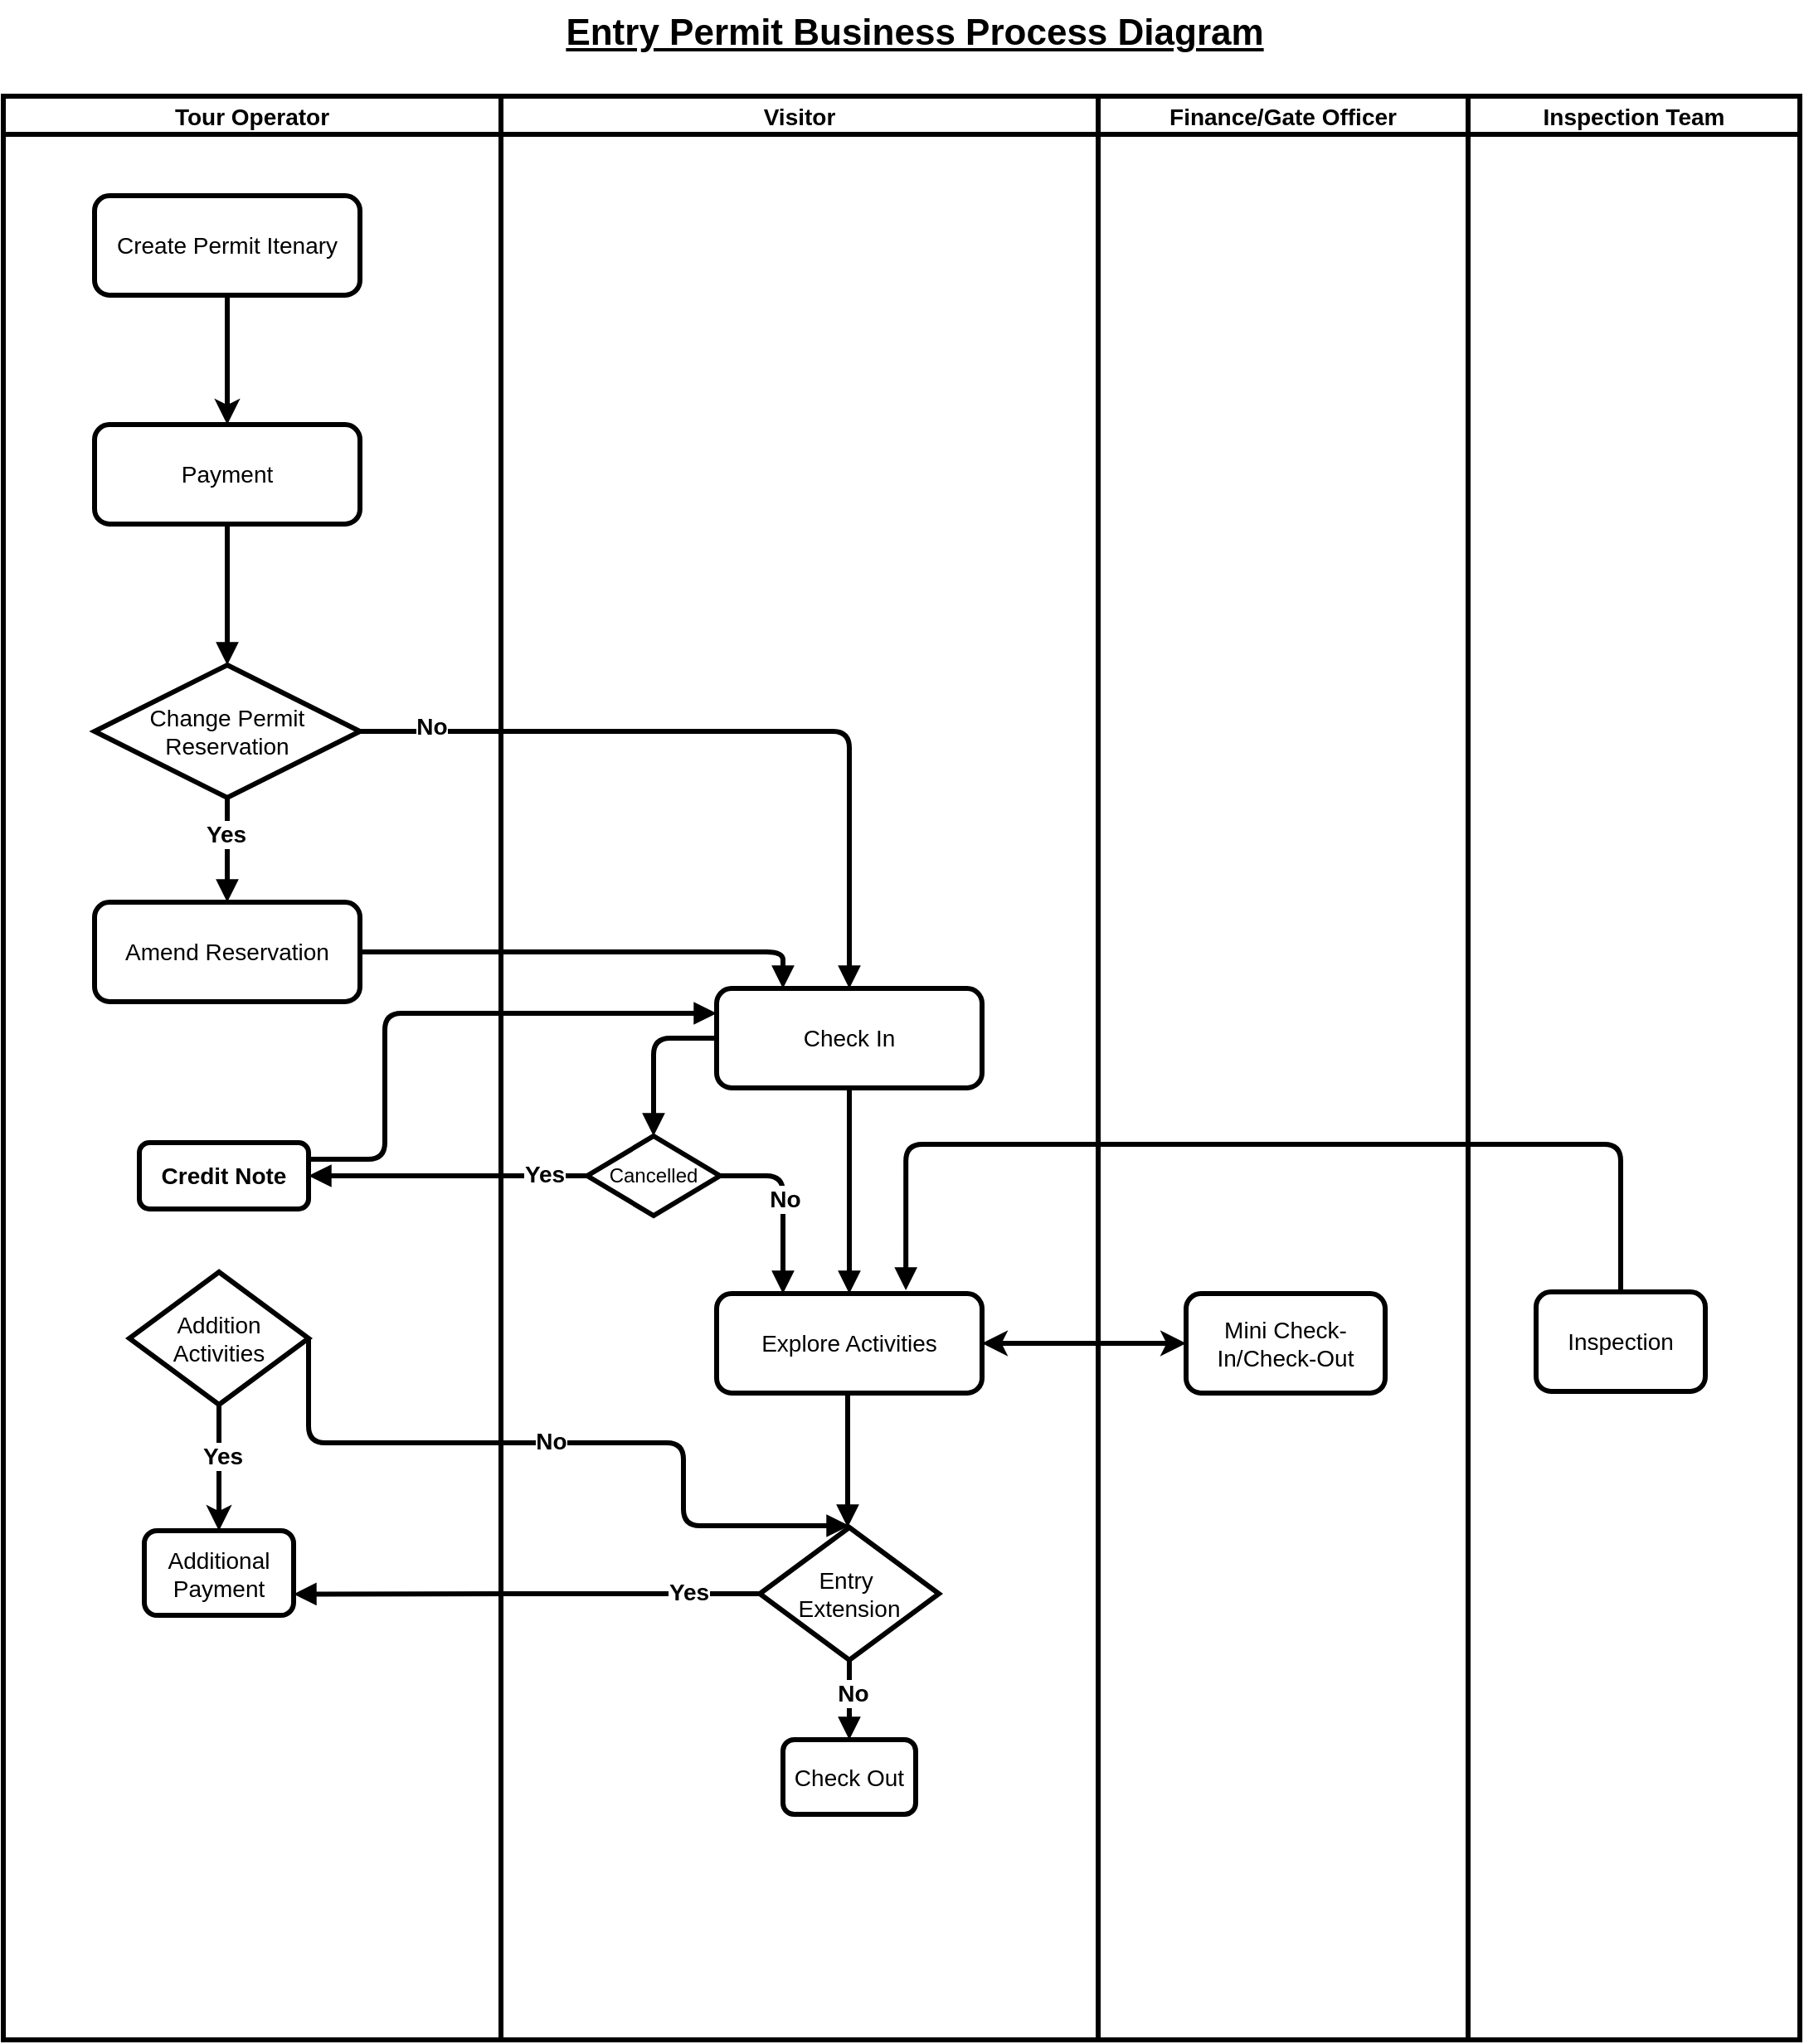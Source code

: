 <mxfile version="27.1.0">
  <diagram id="swimlane" name="Swimlane-Entry Permit">
    <mxGraphModel dx="1289" dy="908" grid="1" gridSize="10" guides="1" tooltips="1" connect="1" arrows="1" fold="1" page="1" pageScale="1" pageWidth="827" pageHeight="1169" math="0" shadow="0">
      <root>
        <mxCell id="0" />
        <mxCell id="1" parent="0" />
        <mxCell id="2" value="Tour Operator" style="swimlane;strokeWidth=3;fontSize=14;" parent="1" vertex="1">
          <mxGeometry x="-50" y="118" width="300" height="1172" as="geometry" />
        </mxCell>
        <mxCell id="6" value="Create Permit Itenary" style="rounded=1;whiteSpace=wrap;html=1;strokeWidth=3;fontSize=14;" parent="2" vertex="1">
          <mxGeometry x="55" y="60" width="160" height="60" as="geometry" />
        </mxCell>
        <mxCell id="4jdVKeHSQ_0vZsYD6vu7-24" value="Payment" style="rounded=1;whiteSpace=wrap;html=1;strokeWidth=3;fontSize=14;" vertex="1" parent="2">
          <mxGeometry x="55" y="198" width="160" height="60" as="geometry" />
        </mxCell>
        <mxCell id="4jdVKeHSQ_0vZsYD6vu7-27" value="" style="endArrow=classic;html=1;rounded=0;exitX=0.5;exitY=1;exitDx=0;exitDy=0;strokeWidth=3;entryX=0.5;entryY=0;entryDx=0;entryDy=0;" edge="1" parent="2" source="6" target="4jdVKeHSQ_0vZsYD6vu7-24">
          <mxGeometry width="50" height="50" relative="1" as="geometry">
            <mxPoint x="243" y="463" as="sourcePoint" />
            <mxPoint x="135" y="152" as="targetPoint" />
          </mxGeometry>
        </mxCell>
        <mxCell id="4jdVKeHSQ_0vZsYD6vu7-28" value="Amend Reservation" style="rounded=1;whiteSpace=wrap;html=1;strokeWidth=3;fontSize=14;" vertex="1" parent="2">
          <mxGeometry x="55" y="486" width="160" height="60" as="geometry" />
        </mxCell>
        <mxCell id="4jdVKeHSQ_0vZsYD6vu7-54" value="" style="edgeStyle=orthogonalEdgeStyle;rounded=0;orthogonalLoop=1;jettySize=auto;html=1;strokeWidth=3;" edge="1" parent="2" source="4jdVKeHSQ_0vZsYD6vu7-33" target="13">
          <mxGeometry relative="1" as="geometry" />
        </mxCell>
        <mxCell id="4jdVKeHSQ_0vZsYD6vu7-67" value="&lt;font style=&quot;font-size: 14px;&quot;&gt;&lt;b&gt;Yes&lt;/b&gt;&lt;/font&gt;" style="edgeLabel;html=1;align=center;verticalAlign=middle;resizable=0;points=[];" vertex="1" connectable="0" parent="4jdVKeHSQ_0vZsYD6vu7-54">
          <mxGeometry x="-0.195" y="2" relative="1" as="geometry">
            <mxPoint as="offset" />
          </mxGeometry>
        </mxCell>
        <mxCell id="13" value="Additional Payment" style="rounded=1;whiteSpace=wrap;html=1;strokeWidth=3;fontSize=14;" parent="2" vertex="1">
          <mxGeometry x="85" y="865" width="90" height="51" as="geometry" />
        </mxCell>
        <mxCell id="4jdVKeHSQ_0vZsYD6vu7-29" value="&lt;font style=&quot;font-size: 14px;&quot;&gt;Change Permit Reservation&lt;/font&gt;" style="rhombus;whiteSpace=wrap;html=1;strokeWidth=3;" vertex="1" parent="2">
          <mxGeometry x="55" y="343" width="160" height="80" as="geometry" />
        </mxCell>
        <mxCell id="4jdVKeHSQ_0vZsYD6vu7-30" style="edgeStyle=orthogonalEdgeStyle;endArrow=block;html=1;strokeWidth=3;fontSize=14;exitX=0.5;exitY=1;exitDx=0;exitDy=0;entryX=0.5;entryY=0;entryDx=0;entryDy=0;" edge="1" parent="2" source="4jdVKeHSQ_0vZsYD6vu7-24" target="4jdVKeHSQ_0vZsYD6vu7-29">
          <mxGeometry relative="1" as="geometry">
            <mxPoint x="523" y="525" as="sourcePoint" />
            <mxPoint x="643" y="448" as="targetPoint" />
          </mxGeometry>
        </mxCell>
        <mxCell id="4jdVKeHSQ_0vZsYD6vu7-31" style="edgeStyle=orthogonalEdgeStyle;endArrow=block;html=1;strokeWidth=3;fontSize=14;exitX=0.5;exitY=1;exitDx=0;exitDy=0;entryX=0.5;entryY=0;entryDx=0;entryDy=0;" edge="1" parent="2" source="4jdVKeHSQ_0vZsYD6vu7-29" target="4jdVKeHSQ_0vZsYD6vu7-28">
          <mxGeometry relative="1" as="geometry">
            <mxPoint x="293" y="278" as="sourcePoint" />
            <mxPoint x="413" y="311" as="targetPoint" />
          </mxGeometry>
        </mxCell>
        <mxCell id="4jdVKeHSQ_0vZsYD6vu7-38" value="&lt;font style=&quot;font-size: 14px;&quot;&gt;&lt;b&gt;Yes&lt;/b&gt;&lt;/font&gt;" style="edgeLabel;html=1;align=center;verticalAlign=middle;resizable=0;points=[];" vertex="1" connectable="0" parent="4jdVKeHSQ_0vZsYD6vu7-31">
          <mxGeometry x="-0.302" y="-1" relative="1" as="geometry">
            <mxPoint as="offset" />
          </mxGeometry>
        </mxCell>
        <mxCell id="4jdVKeHSQ_0vZsYD6vu7-33" value="&lt;font style=&quot;font-size: 14px;&quot;&gt;Addition Activities&lt;/font&gt;" style="rhombus;whiteSpace=wrap;html=1;strokeWidth=3;" vertex="1" parent="2">
          <mxGeometry x="76" y="709" width="108" height="80" as="geometry" />
        </mxCell>
        <mxCell id="4jdVKeHSQ_0vZsYD6vu7-81" value="&lt;b&gt;Credit Note&lt;/b&gt;" style="rounded=1;whiteSpace=wrap;html=1;strokeWidth=3;fontSize=14;" vertex="1" parent="2">
          <mxGeometry x="82" y="631" width="102" height="40" as="geometry" />
        </mxCell>
        <mxCell id="3" value="Visitor" style="swimlane;strokeWidth=3;fontSize=14;" parent="1" vertex="1">
          <mxGeometry x="250" y="118" width="360" height="1172" as="geometry" />
        </mxCell>
        <mxCell id="8" value="Check In" style="rounded=1;whiteSpace=wrap;html=1;strokeWidth=3;fontSize=14;" parent="3" vertex="1">
          <mxGeometry x="130" y="538" width="160" height="60" as="geometry" />
        </mxCell>
        <mxCell id="10" value="Explore Activities" style="rounded=1;whiteSpace=wrap;html=1;strokeWidth=3;fontSize=14;" parent="3" vertex="1">
          <mxGeometry x="130" y="722" width="160" height="60" as="geometry" />
        </mxCell>
        <mxCell id="12" value="Check Out" style="rounded=1;whiteSpace=wrap;html=1;strokeWidth=3;fontSize=14;" parent="3" vertex="1">
          <mxGeometry x="170" y="991" width="80" height="45" as="geometry" />
        </mxCell>
        <mxCell id="4jdVKeHSQ_0vZsYD6vu7-57" value="&lt;div&gt;&lt;font style=&quot;font-size: 14px;&quot;&gt;Entry&amp;nbsp;&lt;/font&gt;&lt;/div&gt;&lt;div&gt;&lt;font style=&quot;font-size: 14px;&quot;&gt;Extension&lt;/font&gt;&lt;/div&gt;" style="rhombus;whiteSpace=wrap;html=1;strokeWidth=3;" vertex="1" parent="3">
          <mxGeometry x="156" y="863" width="108" height="80" as="geometry" />
        </mxCell>
        <mxCell id="19" style="edgeStyle=orthogonalEdgeStyle;endArrow=block;html=1;strokeWidth=3;fontSize=14;entryX=0.5;entryY=0;entryDx=0;entryDy=0;exitX=0.5;exitY=1;exitDx=0;exitDy=0;" parent="3" edge="1">
          <mxGeometry relative="1" as="geometry">
            <mxPoint x="209" y="782" as="sourcePoint" />
            <mxPoint x="209" y="863" as="targetPoint" />
          </mxGeometry>
        </mxCell>
        <mxCell id="20" style="edgeStyle=orthogonalEdgeStyle;endArrow=block;html=1;strokeWidth=3;fontSize=14;exitX=0.5;exitY=1;exitDx=0;exitDy=0;" parent="3" source="4jdVKeHSQ_0vZsYD6vu7-57" target="12" edge="1">
          <mxGeometry relative="1" as="geometry">
            <mxPoint x="210" y="929" as="sourcePoint" />
          </mxGeometry>
        </mxCell>
        <mxCell id="4jdVKeHSQ_0vZsYD6vu7-58" value="&lt;b&gt;&lt;font style=&quot;font-size: 14px;&quot;&gt;No&lt;/font&gt;&lt;/b&gt;" style="edgeLabel;html=1;align=center;verticalAlign=middle;resizable=0;points=[];" vertex="1" connectable="0" parent="20">
          <mxGeometry x="-0.194" y="2" relative="1" as="geometry">
            <mxPoint as="offset" />
          </mxGeometry>
        </mxCell>
        <mxCell id="18" style="edgeStyle=orthogonalEdgeStyle;endArrow=block;html=1;strokeWidth=3;fontSize=14;entryX=0.5;entryY=0;entryDx=0;entryDy=0;exitX=0.5;exitY=1;exitDx=0;exitDy=0;" parent="3" source="8" target="10" edge="1">
          <mxGeometry relative="1" as="geometry">
            <mxPoint x="210" y="594" as="sourcePoint" />
            <mxPoint x="210" y="631" as="targetPoint" />
          </mxGeometry>
        </mxCell>
        <mxCell id="4jdVKeHSQ_0vZsYD6vu7-76" value="Cancelled" style="rhombus;whiteSpace=wrap;html=1;strokeWidth=3;" vertex="1" parent="3">
          <mxGeometry x="52" y="627" width="80" height="48" as="geometry" />
        </mxCell>
        <mxCell id="4jdVKeHSQ_0vZsYD6vu7-77" style="edgeStyle=orthogonalEdgeStyle;endArrow=block;html=1;strokeWidth=3;fontSize=14;exitX=0;exitY=0.5;exitDx=0;exitDy=0;entryX=0.5;entryY=0;entryDx=0;entryDy=0;" edge="1" parent="3" source="8" target="4jdVKeHSQ_0vZsYD6vu7-76">
          <mxGeometry relative="1" as="geometry">
            <mxPoint x="93" y="512" as="sourcePoint" />
            <mxPoint x="325" y="534" as="targetPoint" />
          </mxGeometry>
        </mxCell>
        <mxCell id="4jdVKeHSQ_0vZsYD6vu7-78" style="edgeStyle=orthogonalEdgeStyle;endArrow=block;html=1;strokeWidth=3;fontSize=14;exitX=1;exitY=0.5;exitDx=0;exitDy=0;entryX=0.25;entryY=0;entryDx=0;entryDy=0;" edge="1" parent="3" source="4jdVKeHSQ_0vZsYD6vu7-76" target="10">
          <mxGeometry relative="1" as="geometry">
            <mxPoint x="176" y="672" as="sourcePoint" />
            <mxPoint x="163" y="731" as="targetPoint" />
          </mxGeometry>
        </mxCell>
        <mxCell id="4jdVKeHSQ_0vZsYD6vu7-79" value="&lt;b&gt;&lt;font style=&quot;font-size: 14px;&quot;&gt;No&lt;/font&gt;&lt;/b&gt;" style="edgeLabel;html=1;align=center;verticalAlign=middle;resizable=0;points=[];" vertex="1" connectable="0" parent="4jdVKeHSQ_0vZsYD6vu7-78">
          <mxGeometry x="-0.048" y="1" relative="1" as="geometry">
            <mxPoint as="offset" />
          </mxGeometry>
        </mxCell>
        <mxCell id="4" value="Finance/Gate Officer" style="swimlane;strokeWidth=3;fontSize=14;startSize=23;" parent="1" vertex="1">
          <mxGeometry x="610" y="118" width="223" height="1172" as="geometry" />
        </mxCell>
        <mxCell id="4jdVKeHSQ_0vZsYD6vu7-37" value="&lt;div&gt;&lt;font style=&quot;font-size: 14px;&quot;&gt;Mini Check-In/Check-Out&lt;/font&gt;&lt;/div&gt;" style="rounded=1;whiteSpace=wrap;html=1;strokeWidth=3;fontSize=14;" vertex="1" parent="4">
          <mxGeometry x="53" y="722" width="120" height="60" as="geometry" />
        </mxCell>
        <mxCell id="5" value="Inspection Team" style="swimlane;strokeWidth=3;fontSize=14;" parent="1" vertex="1">
          <mxGeometry x="833" y="118" width="200" height="1172" as="geometry" />
        </mxCell>
        <mxCell id="14" value="Inspection" style="rounded=1;whiteSpace=wrap;html=1;strokeWidth=3;fontSize=14;" parent="5" vertex="1">
          <mxGeometry x="41" y="721" width="102" height="60" as="geometry" />
        </mxCell>
        <mxCell id="16" style="edgeStyle=orthogonalEdgeStyle;endArrow=block;html=1;strokeWidth=3;fontSize=14;exitX=1;exitY=0.5;exitDx=0;exitDy=0;entryX=0.5;entryY=0;entryDx=0;entryDy=0;" parent="1" source="4jdVKeHSQ_0vZsYD6vu7-29" target="8" edge="1">
          <mxGeometry relative="1" as="geometry">
            <mxPoint x="533" y="500" as="sourcePoint" />
            <mxPoint x="533" y="652" as="targetPoint" />
          </mxGeometry>
        </mxCell>
        <mxCell id="4jdVKeHSQ_0vZsYD6vu7-56" value="&lt;font style=&quot;font-size: 14px;&quot;&gt;&lt;b&gt;No&lt;/b&gt;&lt;/font&gt;" style="edgeLabel;html=1;align=center;verticalAlign=middle;resizable=0;points=[];" vertex="1" connectable="0" parent="16">
          <mxGeometry x="-0.811" y="3" relative="1" as="geometry">
            <mxPoint as="offset" />
          </mxGeometry>
        </mxCell>
        <mxCell id="4jdVKeHSQ_0vZsYD6vu7-32" style="edgeStyle=orthogonalEdgeStyle;endArrow=block;html=1;strokeWidth=3;fontSize=14;exitX=1;exitY=0.5;exitDx=0;exitDy=0;entryX=0.25;entryY=0;entryDx=0;entryDy=0;" edge="1" parent="1" source="4jdVKeHSQ_0vZsYD6vu7-28" target="8">
          <mxGeometry relative="1" as="geometry">
            <mxPoint x="721" y="627" as="sourcePoint" />
            <mxPoint x="493" y="652" as="targetPoint" />
          </mxGeometry>
        </mxCell>
        <mxCell id="4jdVKeHSQ_0vZsYD6vu7-36" value="" style="endArrow=classic;startArrow=classic;html=1;rounded=0;exitX=1;exitY=0.5;exitDx=0;exitDy=0;entryX=0;entryY=0.5;entryDx=0;entryDy=0;strokeWidth=3;" edge="1" parent="1" source="10" target="4jdVKeHSQ_0vZsYD6vu7-37">
          <mxGeometry width="50" height="50" relative="1" as="geometry">
            <mxPoint x="613" y="869" as="sourcePoint" />
            <mxPoint x="693" y="872" as="targetPoint" />
          </mxGeometry>
        </mxCell>
        <mxCell id="4jdVKeHSQ_0vZsYD6vu7-48" style="edgeStyle=orthogonalEdgeStyle;endArrow=block;html=1;strokeWidth=3;fontSize=14;exitX=0.5;exitY=0;exitDx=0;exitDy=0;entryX=0.713;entryY=-0.033;entryDx=0;entryDy=0;entryPerimeter=0;" edge="1" parent="1" source="14" target="10">
          <mxGeometry relative="1" as="geometry">
            <mxPoint x="833" y="549" as="sourcePoint" />
            <mxPoint x="953" y="716" as="targetPoint" />
            <Array as="points">
              <mxPoint x="925" y="750" />
              <mxPoint x="494" y="750" />
            </Array>
          </mxGeometry>
        </mxCell>
        <mxCell id="4jdVKeHSQ_0vZsYD6vu7-59" style="edgeStyle=orthogonalEdgeStyle;endArrow=block;html=1;strokeWidth=3;fontSize=14;exitX=0;exitY=0.5;exitDx=0;exitDy=0;entryX=1;entryY=0.75;entryDx=0;entryDy=0;" edge="1" parent="1" source="4jdVKeHSQ_0vZsYD6vu7-57" target="13">
          <mxGeometry relative="1" as="geometry">
            <mxPoint x="391" y="1047" as="sourcePoint" />
            <mxPoint x="518" y="1065" as="targetPoint" />
          </mxGeometry>
        </mxCell>
        <mxCell id="4jdVKeHSQ_0vZsYD6vu7-60" value="&lt;font style=&quot;font-size: 14px;&quot;&gt;&lt;b&gt;Yes&lt;/b&gt;&lt;/font&gt;" style="edgeLabel;html=1;align=center;verticalAlign=middle;resizable=0;points=[];" vertex="1" connectable="0" parent="4jdVKeHSQ_0vZsYD6vu7-59">
          <mxGeometry x="-0.69" y="-1" relative="1" as="geometry">
            <mxPoint as="offset" />
          </mxGeometry>
        </mxCell>
        <mxCell id="4jdVKeHSQ_0vZsYD6vu7-66" value="&lt;div align=&quot;center&quot;&gt;&lt;font style=&quot;font-size: 22px;&quot;&gt;&lt;b&gt;&lt;font&gt;&lt;u&gt;Entry Permit Business Process Diagram&lt;/u&gt;&lt;/font&gt;&lt;/b&gt;&lt;/font&gt;&lt;/div&gt;" style="text;html=1;align=center;verticalAlign=middle;resizable=0;points=[];autosize=1;strokeColor=none;fillColor=none;" vertex="1" parent="1">
          <mxGeometry x="279" y="60" width="440" height="40" as="geometry" />
        </mxCell>
        <mxCell id="4jdVKeHSQ_0vZsYD6vu7-82" style="edgeStyle=orthogonalEdgeStyle;endArrow=block;html=1;strokeWidth=3;fontSize=14;exitX=0;exitY=0.5;exitDx=0;exitDy=0;entryX=1;entryY=0.5;entryDx=0;entryDy=0;" edge="1" parent="1" source="4jdVKeHSQ_0vZsYD6vu7-76" target="4jdVKeHSQ_0vZsYD6vu7-81">
          <mxGeometry relative="1" as="geometry">
            <mxPoint x="338" y="730" as="sourcePoint" />
            <mxPoint x="70" y="730" as="targetPoint" />
          </mxGeometry>
        </mxCell>
        <mxCell id="4jdVKeHSQ_0vZsYD6vu7-83" value="&lt;font style=&quot;font-size: 14px;&quot;&gt;&lt;b&gt;Yes&lt;/b&gt;&lt;/font&gt;" style="edgeLabel;html=1;align=center;verticalAlign=middle;resizable=0;points=[];" vertex="1" connectable="0" parent="4jdVKeHSQ_0vZsYD6vu7-82">
          <mxGeometry x="-0.69" y="-1" relative="1" as="geometry">
            <mxPoint as="offset" />
          </mxGeometry>
        </mxCell>
        <mxCell id="4jdVKeHSQ_0vZsYD6vu7-84" style="edgeStyle=orthogonalEdgeStyle;endArrow=block;html=1;strokeWidth=3;fontSize=14;exitX=1;exitY=0.25;exitDx=0;exitDy=0;entryX=0;entryY=0.25;entryDx=0;entryDy=0;" edge="1" parent="1" source="4jdVKeHSQ_0vZsYD6vu7-81" target="8">
          <mxGeometry relative="1" as="geometry">
            <mxPoint x="170" y="710" as="sourcePoint" />
            <mxPoint x="425" y="732" as="targetPoint" />
            <Array as="points">
              <mxPoint x="180" y="759" />
              <mxPoint x="180" y="671" />
            </Array>
          </mxGeometry>
        </mxCell>
        <mxCell id="4jdVKeHSQ_0vZsYD6vu7-85" style="edgeStyle=orthogonalEdgeStyle;endArrow=block;html=1;strokeWidth=3;fontSize=14;exitX=1;exitY=0.5;exitDx=0;exitDy=0;" edge="1" parent="1" source="4jdVKeHSQ_0vZsYD6vu7-33">
          <mxGeometry relative="1" as="geometry">
            <mxPoint x="210" y="910" as="sourcePoint" />
            <mxPoint x="460" y="980" as="targetPoint" />
            <Array as="points">
              <mxPoint x="134" y="930" />
              <mxPoint x="360" y="930" />
            </Array>
          </mxGeometry>
        </mxCell>
        <mxCell id="4jdVKeHSQ_0vZsYD6vu7-86" value="&lt;b&gt;&lt;font style=&quot;font-size: 14px;&quot;&gt;No&lt;/font&gt;&lt;/b&gt;" style="edgeLabel;html=1;align=center;verticalAlign=middle;resizable=0;points=[];" vertex="1" connectable="0" parent="4jdVKeHSQ_0vZsYD6vu7-85">
          <mxGeometry x="-0.048" y="1" relative="1" as="geometry">
            <mxPoint as="offset" />
          </mxGeometry>
        </mxCell>
      </root>
    </mxGraphModel>
  </diagram>
</mxfile>
